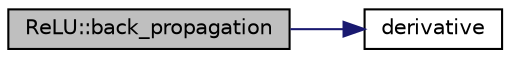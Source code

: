 digraph "ReLU::back_propagation"
{
 // LATEX_PDF_SIZE
  edge [fontname="Helvetica",fontsize="10",labelfontname="Helvetica",labelfontsize="10"];
  node [fontname="Helvetica",fontsize="10",shape=record];
  rankdir="LR";
  Node1 [label="ReLU::back_propagation",height=0.2,width=0.4,color="black", fillcolor="grey75", style="filled", fontcolor="black",tooltip="Backward pass of the ReLU Layer."];
  Node1 -> Node2 [color="midnightblue",fontsize="10",style="solid",fontname="Helvetica"];
  Node2 [label="derivative",height=0.2,width=0.4,color="black", fillcolor="white", style="filled",URL="$relu_8cpp.html#a4676c8f16813e0e7d908054adc89de77",tooltip=" "];
}
